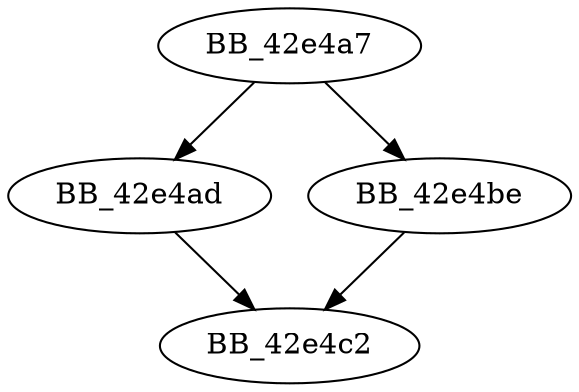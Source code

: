 DiGraph __trandisp2{
BB_42e4a7->BB_42e4ad
BB_42e4a7->BB_42e4be
BB_42e4ad->BB_42e4c2
BB_42e4be->BB_42e4c2
}
